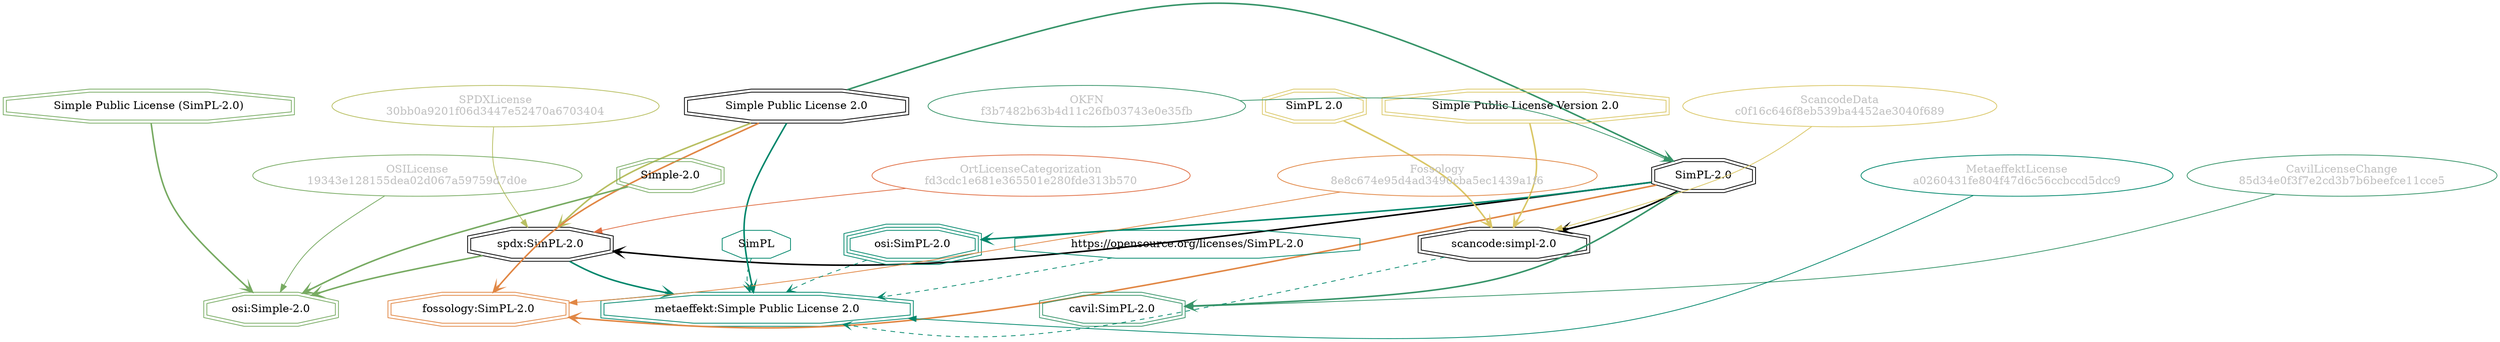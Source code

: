 strict digraph {
    node [shape=box];
    graph [splines=curved];
    3985 [label="SPDXLicense\n30bb0a9201f06d3447e52470a6703404"
         ,fontcolor=gray
         ,color="#b8bf62"
         ,fillcolor="beige;1"
         ,shape=ellipse];
    3986 [label="spdx:SimPL-2.0"
         ,shape=doubleoctagon];
    3987 [label="SimPL-2.0"
         ,shape=doubleoctagon];
    3988 [label="Simple Public License 2.0"
         ,shape=doubleoctagon];
    5297 [label="OSILicense\n19343e128155dea02d067a59759d7d0e"
         ,fontcolor=gray
         ,color="#78ab63"
         ,fillcolor="beige;1"
         ,shape=ellipse];
    5298 [label="osi:Simple-2.0"
         ,color="#78ab63"
         ,shape=doubleoctagon];
    5299 [label="Simple-2.0"
         ,color="#78ab63"
         ,shape=doubleoctagon];
    5300 [label="Simple Public License (SimPL-2.0)"
         ,color="#78ab63"
         ,shape=doubleoctagon];
    23442 [label="ScancodeData\nc0f16c646f8eb539ba4452ae3040f689"
          ,fontcolor=gray
          ,color="#dac767"
          ,fillcolor="beige;1"
          ,shape=ellipse];
    23443 [label="scancode:simpl-2.0"
          ,shape=doubleoctagon];
    23444 [label="SimPL 2.0"
          ,color="#dac767"
          ,shape=doubleoctagon];
    23445 [label="Simple Public License Version 2.0"
          ,color="#dac767"
          ,shape=doubleoctagon];
    26970 [label="Fossology\n8e8c674e95d4ad3490cba5ec1439a1f6"
          ,fontcolor=gray
          ,color="#e18745"
          ,fillcolor="beige;1"
          ,shape=ellipse];
    26971 [label="fossology:SimPL-2.0"
          ,color="#e18745"
          ,shape=doubleoctagon];
    28389 [label="OKFN\nf3b7482b63b4d11c26fb03743e0e35fb"
          ,fontcolor=gray
          ,color="#379469"
          ,fillcolor="beige;1"
          ,shape=ellipse];
    35214 [label="OrtLicenseCategorization\nfd3cdc1e681e365501e280fde313b570"
          ,fontcolor=gray
          ,color="#e06f45"
          ,fillcolor="beige;1"
          ,shape=ellipse];
    37484 [label="CavilLicenseChange\n85d34e0f3f7e2cd3b7b6beefce11cce5"
          ,fontcolor=gray
          ,color="#379469"
          ,fillcolor="beige;1"
          ,shape=ellipse];
    37485 [label="cavil:SimPL-2.0"
          ,color="#379469"
          ,shape=doubleoctagon];
    48454 [label="MetaeffektLicense\na0260431fe804f47d6c56ccbccd5dcc9"
          ,fontcolor=gray
          ,color="#00876c"
          ,fillcolor="beige;1"
          ,shape=ellipse];
    48455 [label="metaeffekt:Simple Public License 2.0"
          ,color="#00876c"
          ,shape=doubleoctagon];
    48456 [label=SimPL
          ,color="#00876c"
          ,shape=octagon];
    48457 [label="https://opensource.org/licenses/SimPL-2.0"
          ,color="#00876c"
          ,shape=octagon];
    48459 [label="osi:SimPL-2.0"
          ,color="#00876c"
          ,shape=tripleoctagon];
    3985 -> 3986 [weight=0.5
                 ,color="#b8bf62"];
    3986 -> 5298 [style=bold
                 ,arrowhead=vee
                 ,weight=0.7
                 ,color="#78ab63"];
    3986 -> 48455 [style=bold
                  ,arrowhead=vee
                  ,weight=0.7
                  ,color="#00876c"];
    3987 -> 3986 [style=bold
                 ,arrowhead=vee
                 ,weight=0.7];
    3987 -> 23443 [style=bold
                  ,arrowhead=vee
                  ,weight=0.7];
    3987 -> 26971 [style=bold
                  ,arrowhead=vee
                  ,weight=0.7
                  ,color="#e18745"];
    3987 -> 37485 [style=bold
                  ,arrowhead=vee
                  ,weight=0.7
                  ,color="#379469"];
    3987 -> 37485 [style=bold
                  ,arrowhead=vee
                  ,weight=0.7
                  ,color="#379469"];
    3987 -> 48459 [style=bold
                  ,arrowhead=vee
                  ,weight=0.7
                  ,color="#00876c"];
    3988 -> 3986 [style=bold
                 ,arrowhead=vee
                 ,weight=0.7
                 ,color="#b8bf62"];
    3988 -> 3987 [style=bold
                 ,arrowhead=vee
                 ,weight=0.7
                 ,color="#379469"];
    3988 -> 26971 [style=bold
                  ,arrowhead=vee
                  ,weight=0.7
                  ,color="#e18745"];
    3988 -> 48455 [style=bold
                  ,arrowhead=vee
                  ,weight=0.7
                  ,color="#00876c"];
    3988 -> 48455 [style=bold
                  ,arrowhead=vee
                  ,weight=0.7
                  ,color="#00876c"];
    5297 -> 5298 [weight=0.5
                 ,color="#78ab63"];
    5299 -> 5298 [style=bold
                 ,arrowhead=vee
                 ,weight=0.7
                 ,color="#78ab63"];
    5300 -> 5298 [style=bold
                 ,arrowhead=vee
                 ,weight=0.7
                 ,color="#78ab63"];
    23442 -> 23443 [weight=0.5
                   ,color="#dac767"];
    23443 -> 48455 [style=dashed
                   ,arrowhead=vee
                   ,weight=0.5
                   ,color="#00876c"];
    23444 -> 23443 [style=bold
                   ,arrowhead=vee
                   ,weight=0.7
                   ,color="#dac767"];
    23445 -> 23443 [style=bold
                   ,arrowhead=vee
                   ,weight=0.7
                   ,color="#dac767"];
    26970 -> 26971 [weight=0.5
                   ,color="#e18745"];
    28389 -> 3987 [weight=0.5
                  ,color="#379469"];
    35214 -> 3986 [weight=0.5
                  ,color="#e06f45"];
    37484 -> 37485 [weight=0.5
                   ,color="#379469"];
    48454 -> 48455 [weight=0.5
                   ,color="#00876c"];
    48456 -> 48455 [style=dashed
                   ,arrowhead=vee
                   ,weight=0.5
                   ,color="#00876c"];
    48457 -> 48455 [style=dashed
                   ,arrowhead=vee
                   ,weight=0.5
                   ,color="#00876c"];
    48459 -> 48455 [style=dashed
                   ,arrowhead=vee
                   ,weight=0.5
                   ,color="#00876c"];
}
